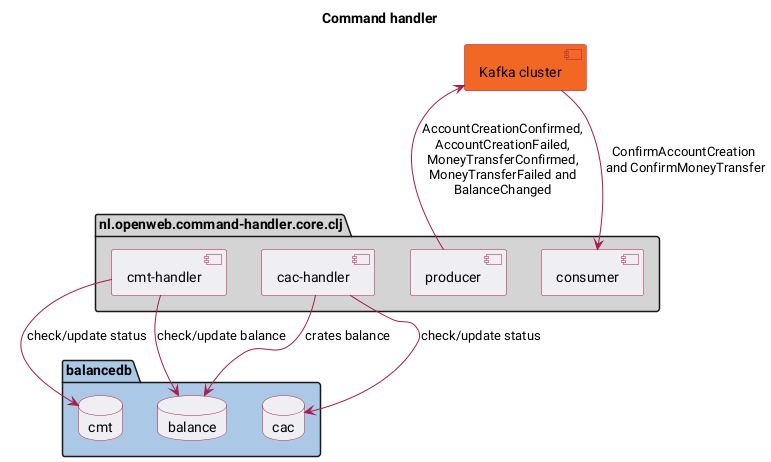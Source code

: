 @startuml
skinparam defaultFontName Roboto
skinparam component {
  BorderColor #A61D48
  ArrowColor #A61D48
}
skinparam package {
  BorderColor #181818
}
skinparam database {
  BorderColor #A61D48
}

title Command handler

package "nl.openweb.command-handler.core.clj" #D4D4D4 {
    component consumer as c #EFEFF3
    component producer as p #EFEFF3
    component "cmt-handler" as mth #EFEFF3
    component "cac-handler" as ach #EFEFF3
}
package balancedb #ABC8E7{
    database balance #EFEFF3
    database cac #EFEFF3
    database cmt #EFEFF3
}
[Kafka cluster] as kc #F26724

mth --> cmt :check/update status
ach --> cac :check/update status
mth --> balance :check/update balance
ach --> balance :crates balance
kc <-- p :AccountCreationConfirmed,\nAccountCreationFailed,\nMoneyTransferConfirmed,\nMoneyTransferFailed and\nBalanceChanged
c <-- kc :ConfirmAccountCreation\n and ConfirmMoneyTransfer

@enduml